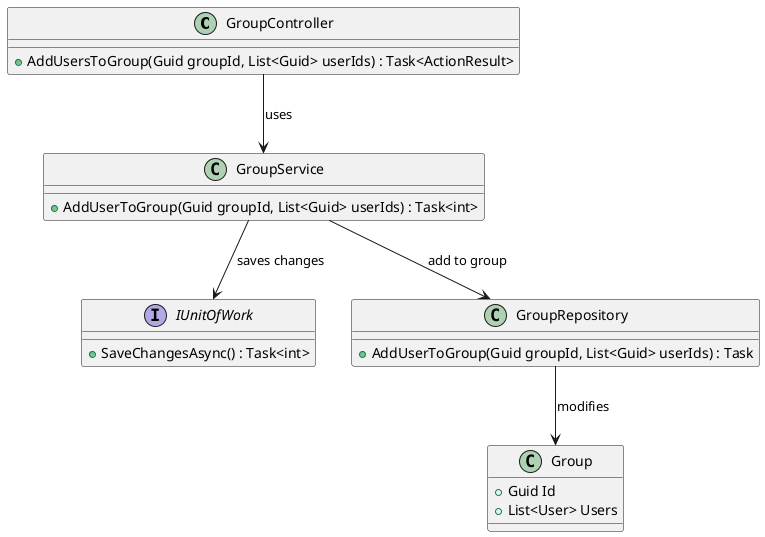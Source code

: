 @startuml
class GroupController {
    +AddUsersToGroup(Guid groupId, List<Guid> userIds) : Task<ActionResult>
}

class GroupService {
    +AddUserToGroup(Guid groupId, List<Guid> userIds) : Task<int>
}

interface IUnitOfWork {
    +SaveChangesAsync() : Task<int>
}

class GroupRepository {
    +AddUserToGroup(Guid groupId, List<Guid> userIds) : Task
}

class Group {
    +Guid Id
    +List<User> Users
}

GroupController --> GroupService : "uses"
GroupService --> GroupRepository : "add to group"
GroupService --> IUnitOfWork : "saves changes"
GroupRepository --> Group : "modifies"
@enduml